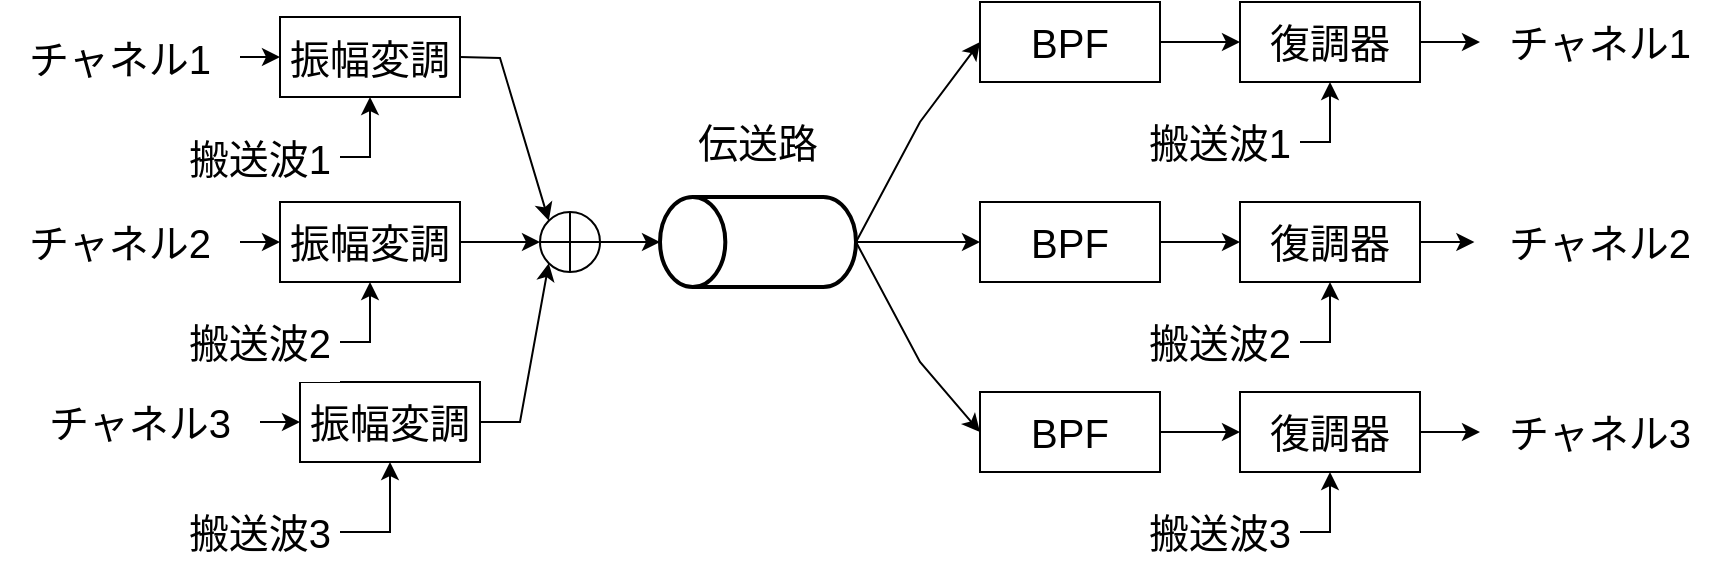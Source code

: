 <mxfile version="26.0.16">
  <diagram name="ページ1" id="WLkvUpVctyg39RVmPe7X">
    <mxGraphModel dx="1500" dy="860" grid="1" gridSize="10" guides="1" tooltips="1" connect="1" arrows="1" fold="1" page="1" pageScale="1" pageWidth="827" pageHeight="1169" math="1" shadow="0">
      <root>
        <mxCell id="0" />
        <mxCell id="1" parent="0" />
        <mxCell id="4_9oDL4_EWWqX8cCBYXs-22" style="edgeStyle=orthogonalEdgeStyle;rounded=0;orthogonalLoop=1;jettySize=auto;html=1;exitX=1;exitY=0.5;exitDx=0;exitDy=0;entryX=0;entryY=0.5;entryDx=0;entryDy=0;" parent="1" source="4_9oDL4_EWWqX8cCBYXs-1" target="4_9oDL4_EWWqX8cCBYXs-4" edge="1">
          <mxGeometry relative="1" as="geometry" />
        </mxCell>
        <mxCell id="4_9oDL4_EWWqX8cCBYXs-1" value="&lt;font style=&quot;font-size: 20px;&quot;&gt;チャネル1&lt;/font&gt;" style="rounded=0;whiteSpace=wrap;html=1;strokeColor=none;" parent="1" vertex="1">
          <mxGeometry x="30" y="247.5" width="120" height="40" as="geometry" />
        </mxCell>
        <mxCell id="4_9oDL4_EWWqX8cCBYXs-23" style="edgeStyle=orthogonalEdgeStyle;rounded=0;orthogonalLoop=1;jettySize=auto;html=1;exitX=1;exitY=0.5;exitDx=0;exitDy=0;entryX=0;entryY=0.5;entryDx=0;entryDy=0;" parent="1" source="4_9oDL4_EWWqX8cCBYXs-2" target="4_9oDL4_EWWqX8cCBYXs-5" edge="1">
          <mxGeometry relative="1" as="geometry" />
        </mxCell>
        <mxCell id="4_9oDL4_EWWqX8cCBYXs-2" value="&lt;font style=&quot;font-size: 20px;&quot;&gt;チャネル2&lt;/font&gt;" style="rounded=0;whiteSpace=wrap;html=1;strokeColor=none;" parent="1" vertex="1">
          <mxGeometry x="30" y="340" width="120" height="40" as="geometry" />
        </mxCell>
        <mxCell id="4_9oDL4_EWWqX8cCBYXs-24" style="edgeStyle=orthogonalEdgeStyle;rounded=0;orthogonalLoop=1;jettySize=auto;html=1;exitX=1;exitY=0.5;exitDx=0;exitDy=0;entryX=0;entryY=0.5;entryDx=0;entryDy=0;" parent="1" source="4_9oDL4_EWWqX8cCBYXs-3" target="4_9oDL4_EWWqX8cCBYXs-6" edge="1">
          <mxGeometry relative="1" as="geometry" />
        </mxCell>
        <mxCell id="4_9oDL4_EWWqX8cCBYXs-3" value="&lt;font style=&quot;font-size: 20px;&quot;&gt;チャネル3&lt;/font&gt;" style="rounded=0;whiteSpace=wrap;html=1;strokeColor=none;" parent="1" vertex="1">
          <mxGeometry x="40" y="430" width="120" height="40" as="geometry" />
        </mxCell>
        <mxCell id="4_9oDL4_EWWqX8cCBYXs-25" style="rounded=0;orthogonalLoop=1;jettySize=auto;html=1;exitX=1;exitY=0.5;exitDx=0;exitDy=0;entryX=0;entryY=0;entryDx=0;entryDy=0;" parent="1" source="4_9oDL4_EWWqX8cCBYXs-4" target="4_9oDL4_EWWqX8cCBYXs-7" edge="1">
          <mxGeometry relative="1" as="geometry">
            <Array as="points">
              <mxPoint x="280" y="268" />
            </Array>
          </mxGeometry>
        </mxCell>
        <mxCell id="4_9oDL4_EWWqX8cCBYXs-4" value="&lt;span style=&quot;font-size: 20px;&quot;&gt;振幅変調&lt;/span&gt;" style="rounded=0;whiteSpace=wrap;html=1;strokeColor=default;" parent="1" vertex="1">
          <mxGeometry x="170" y="247.5" width="90" height="40" as="geometry" />
        </mxCell>
        <mxCell id="4_9oDL4_EWWqX8cCBYXs-5" value="&lt;span style=&quot;font-size: 20px;&quot;&gt;振幅変調&lt;/span&gt;" style="rounded=0;whiteSpace=wrap;html=1;strokeColor=default;" parent="1" vertex="1">
          <mxGeometry x="170" y="340" width="90" height="40" as="geometry" />
        </mxCell>
        <mxCell id="4_9oDL4_EWWqX8cCBYXs-27" style="rounded=0;orthogonalLoop=1;jettySize=auto;html=1;exitX=1;exitY=0.5;exitDx=0;exitDy=0;entryX=0;entryY=1;entryDx=0;entryDy=0;" parent="1" source="4_9oDL4_EWWqX8cCBYXs-6" target="4_9oDL4_EWWqX8cCBYXs-7" edge="1">
          <mxGeometry relative="1" as="geometry">
            <Array as="points">
              <mxPoint x="290" y="450" />
            </Array>
          </mxGeometry>
        </mxCell>
        <mxCell id="4_9oDL4_EWWqX8cCBYXs-6" value="&lt;span style=&quot;font-size: 20px;&quot;&gt;振幅変調&lt;/span&gt;" style="rounded=0;whiteSpace=wrap;html=1;strokeColor=default;" parent="1" vertex="1">
          <mxGeometry x="180" y="430" width="90" height="40" as="geometry" />
        </mxCell>
        <mxCell id="4_9oDL4_EWWqX8cCBYXs-7" value="" style="shape=orEllipse;perimeter=ellipsePerimeter;whiteSpace=wrap;html=1;backgroundOutline=1;" parent="1" vertex="1">
          <mxGeometry x="300" y="345" width="30" height="30" as="geometry" />
        </mxCell>
        <mxCell id="4_9oDL4_EWWqX8cCBYXs-30" style="edgeStyle=orthogonalEdgeStyle;rounded=0;orthogonalLoop=1;jettySize=auto;html=1;exitX=0.5;exitY=1;exitDx=0;exitDy=0;exitPerimeter=0;entryX=0;entryY=0.5;entryDx=0;entryDy=0;" parent="1" source="4_9oDL4_EWWqX8cCBYXs-10" target="4_9oDL4_EWWqX8cCBYXs-13" edge="1">
          <mxGeometry relative="1" as="geometry" />
        </mxCell>
        <mxCell id="4_9oDL4_EWWqX8cCBYXs-31" style="rounded=0;orthogonalLoop=1;jettySize=auto;html=1;exitX=0.5;exitY=1;exitDx=0;exitDy=0;exitPerimeter=0;entryX=0;entryY=0.5;entryDx=0;entryDy=0;" parent="1" source="4_9oDL4_EWWqX8cCBYXs-10" target="4_9oDL4_EWWqX8cCBYXs-12" edge="1">
          <mxGeometry relative="1" as="geometry">
            <Array as="points">
              <mxPoint x="490" y="300" />
            </Array>
          </mxGeometry>
        </mxCell>
        <mxCell id="4_9oDL4_EWWqX8cCBYXs-10" value="" style="strokeWidth=2;html=1;shape=mxgraph.flowchart.database;whiteSpace=wrap;direction=north;" parent="1" vertex="1">
          <mxGeometry x="360" y="337.5" width="98" height="45" as="geometry" />
        </mxCell>
        <mxCell id="4_9oDL4_EWWqX8cCBYXs-33" style="edgeStyle=orthogonalEdgeStyle;rounded=0;orthogonalLoop=1;jettySize=auto;html=1;exitX=1;exitY=0.5;exitDx=0;exitDy=0;" parent="1" source="4_9oDL4_EWWqX8cCBYXs-12" target="4_9oDL4_EWWqX8cCBYXs-15" edge="1">
          <mxGeometry relative="1" as="geometry" />
        </mxCell>
        <mxCell id="4_9oDL4_EWWqX8cCBYXs-12" value="&lt;span style=&quot;font-size: 20px;&quot;&gt;BPF&lt;/span&gt;" style="rounded=0;whiteSpace=wrap;html=1;strokeColor=default;" parent="1" vertex="1">
          <mxGeometry x="520" y="240" width="90" height="40" as="geometry" />
        </mxCell>
        <mxCell id="4_9oDL4_EWWqX8cCBYXs-34" style="edgeStyle=orthogonalEdgeStyle;rounded=0;orthogonalLoop=1;jettySize=auto;html=1;exitX=1;exitY=0.5;exitDx=0;exitDy=0;entryX=0;entryY=0.5;entryDx=0;entryDy=0;" parent="1" source="4_9oDL4_EWWqX8cCBYXs-13" target="4_9oDL4_EWWqX8cCBYXs-16" edge="1">
          <mxGeometry relative="1" as="geometry" />
        </mxCell>
        <mxCell id="4_9oDL4_EWWqX8cCBYXs-13" value="&lt;span style=&quot;font-size: 20px;&quot;&gt;BPF&lt;/span&gt;" style="rounded=0;whiteSpace=wrap;html=1;strokeColor=default;" parent="1" vertex="1">
          <mxGeometry x="520" y="340" width="90" height="40" as="geometry" />
        </mxCell>
        <mxCell id="4_9oDL4_EWWqX8cCBYXs-35" style="edgeStyle=orthogonalEdgeStyle;rounded=0;orthogonalLoop=1;jettySize=auto;html=1;exitX=1;exitY=0.5;exitDx=0;exitDy=0;entryX=0;entryY=0.5;entryDx=0;entryDy=0;" parent="1" source="4_9oDL4_EWWqX8cCBYXs-14" target="4_9oDL4_EWWqX8cCBYXs-17" edge="1">
          <mxGeometry relative="1" as="geometry" />
        </mxCell>
        <mxCell id="4_9oDL4_EWWqX8cCBYXs-14" value="&lt;span style=&quot;font-size: 20px;&quot;&gt;BPF&lt;/span&gt;" style="rounded=0;whiteSpace=wrap;html=1;strokeColor=default;" parent="1" vertex="1">
          <mxGeometry x="520" y="435" width="90" height="40" as="geometry" />
        </mxCell>
        <mxCell id="4_9oDL4_EWWqX8cCBYXs-36" style="edgeStyle=orthogonalEdgeStyle;rounded=0;orthogonalLoop=1;jettySize=auto;html=1;exitX=1;exitY=0.5;exitDx=0;exitDy=0;entryX=0;entryY=0.5;entryDx=0;entryDy=0;" parent="1" source="4_9oDL4_EWWqX8cCBYXs-15" target="4_9oDL4_EWWqX8cCBYXs-18" edge="1">
          <mxGeometry relative="1" as="geometry" />
        </mxCell>
        <mxCell id="4_9oDL4_EWWqX8cCBYXs-15" value="&lt;span style=&quot;font-size: 20px;&quot;&gt;復調器&lt;/span&gt;" style="rounded=0;whiteSpace=wrap;html=1;strokeColor=default;" parent="1" vertex="1">
          <mxGeometry x="650" y="240" width="90" height="40" as="geometry" />
        </mxCell>
        <mxCell id="4_9oDL4_EWWqX8cCBYXs-37" style="edgeStyle=orthogonalEdgeStyle;rounded=0;orthogonalLoop=1;jettySize=auto;html=1;exitX=1;exitY=0.5;exitDx=0;exitDy=0;entryX=-0.023;entryY=0.486;entryDx=0;entryDy=0;entryPerimeter=0;" parent="1" source="4_9oDL4_EWWqX8cCBYXs-16" target="4_9oDL4_EWWqX8cCBYXs-19" edge="1">
          <mxGeometry relative="1" as="geometry">
            <mxPoint x="760" y="360" as="targetPoint" />
          </mxGeometry>
        </mxCell>
        <mxCell id="4_9oDL4_EWWqX8cCBYXs-16" value="&lt;span style=&quot;font-size: 20px;&quot;&gt;復調器&lt;/span&gt;" style="rounded=0;whiteSpace=wrap;html=1;strokeColor=default;" parent="1" vertex="1">
          <mxGeometry x="650" y="340" width="90" height="40" as="geometry" />
        </mxCell>
        <mxCell id="4_9oDL4_EWWqX8cCBYXs-38" style="edgeStyle=orthogonalEdgeStyle;rounded=0;orthogonalLoop=1;jettySize=auto;html=1;entryX=0;entryY=0.5;entryDx=0;entryDy=0;" parent="1" source="4_9oDL4_EWWqX8cCBYXs-17" target="4_9oDL4_EWWqX8cCBYXs-20" edge="1">
          <mxGeometry relative="1" as="geometry" />
        </mxCell>
        <mxCell id="4_9oDL4_EWWqX8cCBYXs-17" value="&lt;span style=&quot;font-size: 20px;&quot;&gt;復調器&lt;/span&gt;" style="rounded=0;whiteSpace=wrap;html=1;strokeColor=default;" parent="1" vertex="1">
          <mxGeometry x="650" y="435" width="90" height="40" as="geometry" />
        </mxCell>
        <mxCell id="4_9oDL4_EWWqX8cCBYXs-18" value="&lt;font style=&quot;font-size: 20px;&quot;&gt;チャネル1&lt;/font&gt;" style="rounded=0;whiteSpace=wrap;html=1;strokeColor=none;" parent="1" vertex="1">
          <mxGeometry x="770" y="240" width="120" height="40" as="geometry" />
        </mxCell>
        <mxCell id="4_9oDL4_EWWqX8cCBYXs-19" value="&lt;font style=&quot;font-size: 20px;&quot;&gt;チャネル2&lt;/font&gt;" style="rounded=0;whiteSpace=wrap;html=1;strokeColor=none;" parent="1" vertex="1">
          <mxGeometry x="770" y="340" width="120" height="40" as="geometry" />
        </mxCell>
        <mxCell id="4_9oDL4_EWWqX8cCBYXs-20" value="&lt;font style=&quot;font-size: 20px;&quot;&gt;チャネル3&lt;/font&gt;" style="rounded=0;whiteSpace=wrap;html=1;strokeColor=none;" parent="1" vertex="1">
          <mxGeometry x="770" y="435" width="120" height="40" as="geometry" />
        </mxCell>
        <mxCell id="4_9oDL4_EWWqX8cCBYXs-26" style="edgeStyle=orthogonalEdgeStyle;rounded=0;orthogonalLoop=1;jettySize=auto;html=1;exitX=1;exitY=0.5;exitDx=0;exitDy=0;entryX=0;entryY=0.5;entryDx=0;entryDy=0;" parent="1" source="4_9oDL4_EWWqX8cCBYXs-5" target="4_9oDL4_EWWqX8cCBYXs-7" edge="1">
          <mxGeometry relative="1" as="geometry" />
        </mxCell>
        <mxCell id="4_9oDL4_EWWqX8cCBYXs-28" style="edgeStyle=orthogonalEdgeStyle;rounded=0;orthogonalLoop=1;jettySize=auto;html=1;exitX=1;exitY=0.5;exitDx=0;exitDy=0;entryX=0.5;entryY=0;entryDx=0;entryDy=0;entryPerimeter=0;" parent="1" source="4_9oDL4_EWWqX8cCBYXs-7" target="4_9oDL4_EWWqX8cCBYXs-10" edge="1">
          <mxGeometry relative="1" as="geometry" />
        </mxCell>
        <mxCell id="4_9oDL4_EWWqX8cCBYXs-29" value="&lt;font style=&quot;font-size: 20px;&quot;&gt;伝送路&lt;/font&gt;" style="rounded=0;whiteSpace=wrap;html=1;strokeColor=none;" parent="1" vertex="1">
          <mxGeometry x="349" y="290" width="120" height="40" as="geometry" />
        </mxCell>
        <mxCell id="4_9oDL4_EWWqX8cCBYXs-32" style="rounded=0;orthogonalLoop=1;jettySize=auto;html=1;exitX=0.5;exitY=1;exitDx=0;exitDy=0;exitPerimeter=0;entryX=0;entryY=0.5;entryDx=0;entryDy=0;" parent="1" source="4_9oDL4_EWWqX8cCBYXs-10" target="4_9oDL4_EWWqX8cCBYXs-14" edge="1">
          <mxGeometry relative="1" as="geometry">
            <Array as="points">
              <mxPoint x="490" y="420" />
            </Array>
          </mxGeometry>
        </mxCell>
        <mxCell id="vvyPYSnp3aXw1eTfN6y4-3" style="edgeStyle=orthogonalEdgeStyle;rounded=0;orthogonalLoop=1;jettySize=auto;html=1;exitX=1;exitY=0.5;exitDx=0;exitDy=0;entryX=0.5;entryY=1;entryDx=0;entryDy=0;" edge="1" parent="1" source="vvyPYSnp3aXw1eTfN6y4-2" target="4_9oDL4_EWWqX8cCBYXs-4">
          <mxGeometry relative="1" as="geometry" />
        </mxCell>
        <mxCell id="vvyPYSnp3aXw1eTfN6y4-2" value="&lt;span style=&quot;font-size: 20px;&quot;&gt;搬送波1&lt;/span&gt;" style="rounded=0;whiteSpace=wrap;html=1;strokeColor=none;" vertex="1" parent="1">
          <mxGeometry x="120" y="297.5" width="80" height="40" as="geometry" />
        </mxCell>
        <mxCell id="vvyPYSnp3aXw1eTfN6y4-6" style="edgeStyle=orthogonalEdgeStyle;rounded=0;orthogonalLoop=1;jettySize=auto;html=1;exitX=1;exitY=0.5;exitDx=0;exitDy=0;entryX=0.5;entryY=1;entryDx=0;entryDy=0;" edge="1" parent="1" source="vvyPYSnp3aXw1eTfN6y4-4" target="4_9oDL4_EWWqX8cCBYXs-5">
          <mxGeometry relative="1" as="geometry" />
        </mxCell>
        <mxCell id="vvyPYSnp3aXw1eTfN6y4-4" value="&lt;span style=&quot;font-size: 20px;&quot;&gt;搬送波2&lt;/span&gt;" style="rounded=0;whiteSpace=wrap;html=1;strokeColor=none;" vertex="1" parent="1">
          <mxGeometry x="120" y="390" width="80" height="40" as="geometry" />
        </mxCell>
        <mxCell id="vvyPYSnp3aXw1eTfN6y4-7" style="edgeStyle=orthogonalEdgeStyle;rounded=0;orthogonalLoop=1;jettySize=auto;html=1;exitX=1;exitY=0.5;exitDx=0;exitDy=0;entryX=0.5;entryY=1;entryDx=0;entryDy=0;" edge="1" parent="1" source="vvyPYSnp3aXw1eTfN6y4-5" target="4_9oDL4_EWWqX8cCBYXs-6">
          <mxGeometry relative="1" as="geometry" />
        </mxCell>
        <mxCell id="vvyPYSnp3aXw1eTfN6y4-5" value="&lt;span style=&quot;font-size: 20px;&quot;&gt;搬送波3&lt;/span&gt;" style="rounded=0;whiteSpace=wrap;html=1;strokeColor=none;" vertex="1" parent="1">
          <mxGeometry x="120" y="485" width="80" height="40" as="geometry" />
        </mxCell>
        <mxCell id="vvyPYSnp3aXw1eTfN6y4-11" style="edgeStyle=orthogonalEdgeStyle;rounded=0;orthogonalLoop=1;jettySize=auto;html=1;exitX=1;exitY=0.5;exitDx=0;exitDy=0;entryX=0.5;entryY=1;entryDx=0;entryDy=0;" edge="1" parent="1" source="vvyPYSnp3aXw1eTfN6y4-8" target="4_9oDL4_EWWqX8cCBYXs-15">
          <mxGeometry relative="1" as="geometry" />
        </mxCell>
        <mxCell id="vvyPYSnp3aXw1eTfN6y4-8" value="&lt;span style=&quot;font-size: 20px;&quot;&gt;搬送波1&lt;/span&gt;" style="rounded=0;whiteSpace=wrap;html=1;strokeColor=none;" vertex="1" parent="1">
          <mxGeometry x="600" y="290" width="80" height="40" as="geometry" />
        </mxCell>
        <mxCell id="vvyPYSnp3aXw1eTfN6y4-12" style="edgeStyle=orthogonalEdgeStyle;rounded=0;orthogonalLoop=1;jettySize=auto;html=1;exitX=1;exitY=0.5;exitDx=0;exitDy=0;entryX=0.5;entryY=1;entryDx=0;entryDy=0;" edge="1" parent="1" source="vvyPYSnp3aXw1eTfN6y4-9" target="4_9oDL4_EWWqX8cCBYXs-16">
          <mxGeometry relative="1" as="geometry" />
        </mxCell>
        <mxCell id="vvyPYSnp3aXw1eTfN6y4-9" value="&lt;span style=&quot;font-size: 20px;&quot;&gt;搬送波2&lt;/span&gt;" style="rounded=0;whiteSpace=wrap;html=1;strokeColor=none;" vertex="1" parent="1">
          <mxGeometry x="600" y="390" width="80" height="40" as="geometry" />
        </mxCell>
        <mxCell id="vvyPYSnp3aXw1eTfN6y4-13" style="edgeStyle=orthogonalEdgeStyle;rounded=0;orthogonalLoop=1;jettySize=auto;html=1;exitX=1;exitY=0.5;exitDx=0;exitDy=0;entryX=0.5;entryY=1;entryDx=0;entryDy=0;" edge="1" parent="1" source="vvyPYSnp3aXw1eTfN6y4-10" target="4_9oDL4_EWWqX8cCBYXs-17">
          <mxGeometry relative="1" as="geometry" />
        </mxCell>
        <mxCell id="vvyPYSnp3aXw1eTfN6y4-10" value="&lt;span style=&quot;font-size: 20px;&quot;&gt;搬送波3&lt;/span&gt;" style="rounded=0;whiteSpace=wrap;html=1;strokeColor=none;" vertex="1" parent="1">
          <mxGeometry x="600" y="485" width="80" height="40" as="geometry" />
        </mxCell>
      </root>
    </mxGraphModel>
  </diagram>
</mxfile>
